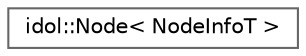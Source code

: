 digraph "Graphical Class Hierarchy"
{
 // LATEX_PDF_SIZE
  bgcolor="transparent";
  edge [fontname=Helvetica,fontsize=10,labelfontname=Helvetica,labelfontsize=10];
  node [fontname=Helvetica,fontsize=10,shape=box,height=0.2,width=0.4];
  rankdir="LR";
  Node0 [id="Node000000",label="idol::Node\< NodeInfoT \>",height=0.2,width=0.4,color="grey40", fillcolor="white", style="filled",URL="$classidol_1_1Node.html",tooltip=" "];
}
